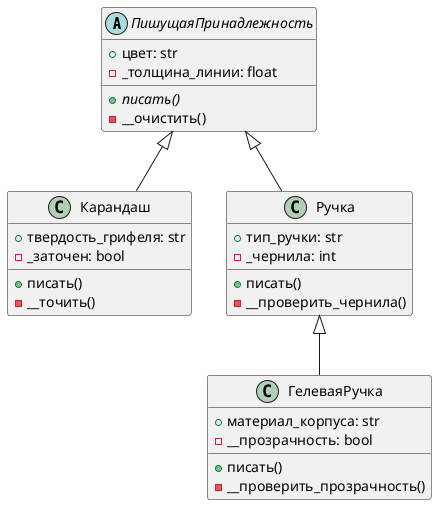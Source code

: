 @startuml
abstract class ПишущаяПринадлежность {
    +цвет: str
    -_толщина_линии: float
    +{abstract} писать()
    -__очистить()
}

class Карандаш {
    +твердость_грифеля: str
    -_заточен: bool
    +писать()
    -__точить()
}

class Ручка {
    +тип_ручки: str
    -_чернила: int
    +писать()
    -__проверить_чернила()
}

class ГелеваяРучка {
    +материал_корпуса: str
    -__прозрачность: bool
    +писать()
    -__проверить_прозрачность()
}

ПишущаяПринадлежность <|-- Карандаш
ПишущаяПринадлежность <|-- Ручка
Ручка <|-- ГелеваяРучка
@enduml